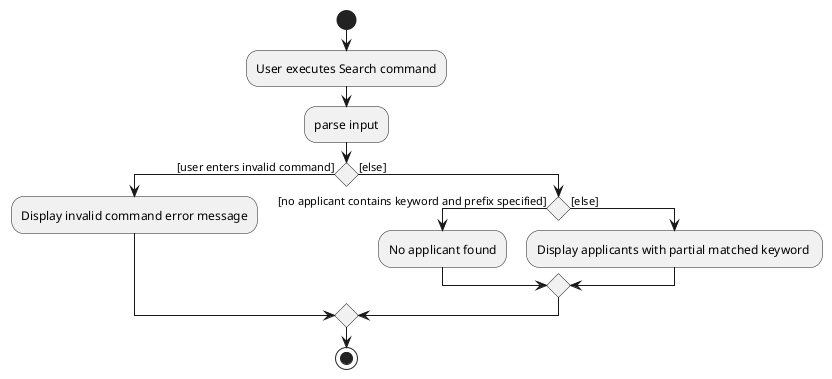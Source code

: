 @startuml
start
:User executes Search command;

'Since the beta syntax does not support placing the condition outside the
'diamond we place it as the true branch instead.
:parse input;

if () then ([user enters invalid command])
    :Display invalid command error message;
else ([else])
    if () then ([no applicant contains keyword and prefix specified])
    :No applicant found;
    else ([else])
    :Display applicants with partial matched keyword ;
endif
endif

stop
@enduml
